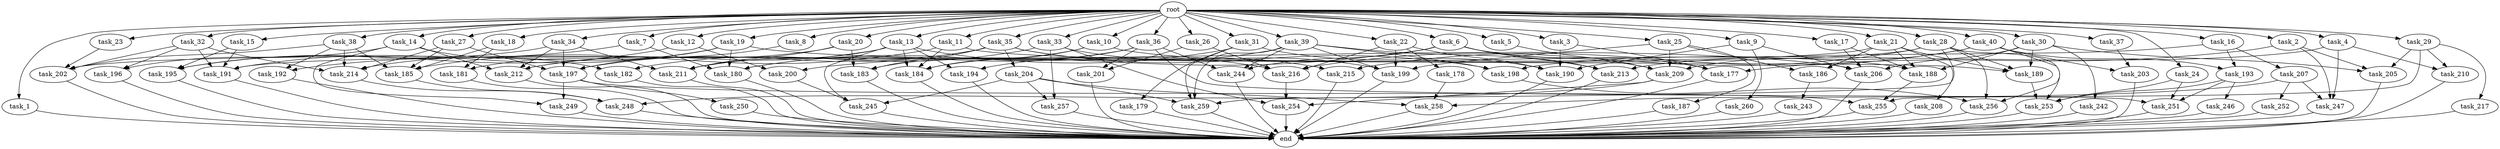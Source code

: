 digraph G {
  root [size="0.000000"];
  task_1 [size="1.024000"];
  task_2 [size="1.024000"];
  task_3 [size="1.024000"];
  task_4 [size="1.024000"];
  task_5 [size="1.024000"];
  task_6 [size="1.024000"];
  task_7 [size="1.024000"];
  task_8 [size="1.024000"];
  task_9 [size="1.024000"];
  task_10 [size="1.024000"];
  task_11 [size="1.024000"];
  task_12 [size="1.024000"];
  task_13 [size="1.024000"];
  task_14 [size="1.024000"];
  task_15 [size="1.024000"];
  task_16 [size="1.024000"];
  task_17 [size="1.024000"];
  task_18 [size="1.024000"];
  task_19 [size="1.024000"];
  task_20 [size="1.024000"];
  task_21 [size="1.024000"];
  task_22 [size="1.024000"];
  task_23 [size="1.024000"];
  task_24 [size="1.024000"];
  task_25 [size="1.024000"];
  task_26 [size="1.024000"];
  task_27 [size="1.024000"];
  task_28 [size="1.024000"];
  task_29 [size="1.024000"];
  task_30 [size="1.024000"];
  task_31 [size="1.024000"];
  task_32 [size="1.024000"];
  task_33 [size="1.024000"];
  task_34 [size="1.024000"];
  task_35 [size="1.024000"];
  task_36 [size="1.024000"];
  task_37 [size="1.024000"];
  task_38 [size="1.024000"];
  task_39 [size="1.024000"];
  task_40 [size="1.024000"];
  task_177 [size="1717986918.400000"];
  task_178 [size="34359738.368000"];
  task_179 [size="137438953.472000"];
  task_180 [size="1348619730.944000"];
  task_181 [size="996432412.672000"];
  task_182 [size="1408749273.088000"];
  task_183 [size="1632087572.480000"];
  task_184 [size="2791728742.400000"];
  task_185 [size="2147483648.000000"];
  task_186 [size="764504178.688000"];
  task_187 [size="549755813.888000"];
  task_188 [size="1288490188.800000"];
  task_189 [size="1116691496.960000"];
  task_190 [size="1030792151.040000"];
  task_191 [size="523986010.112000"];
  task_192 [size="429496729.600000"];
  task_193 [size="523986010.112000"];
  task_194 [size="1717986918.400000"];
  task_195 [size="721554505.728000"];
  task_196 [size="584115552.256000"];
  task_197 [size="2138893713.408000"];
  task_198 [size="2413771620.352000"];
  task_199 [size="2302102470.656000"];
  task_200 [size="1408749273.088000"];
  task_201 [size="1554778161.152000"];
  task_202 [size="936302870.528000"];
  task_203 [size="635655159.808000"];
  task_204 [size="695784701.952000"];
  task_205 [size="1236950581.248000"];
  task_206 [size="901943132.160000"];
  task_207 [size="309237645.312000"];
  task_208 [size="214748364.800000"];
  task_209 [size="2173253451.776000"];
  task_210 [size="1408749273.088000"];
  task_211 [size="1666447310.848000"];
  task_212 [size="1520418422.784000"];
  task_213 [size="2027224563.712000"];
  task_214 [size="1245540515.840000"];
  task_215 [size="910533066.752000"];
  task_216 [size="2138893713.408000"];
  task_217 [size="549755813.888000"];
  task_242 [size="137438953.472000"];
  task_243 [size="309237645.312000"];
  task_244 [size="2576980377.600000"];
  task_245 [size="1829656068.096000"];
  task_246 [size="695784701.952000"];
  task_247 [size="1623497637.888000"];
  task_248 [size="1589137899.520000"];
  task_249 [size="1408749273.088000"];
  task_250 [size="858993459.200000"];
  task_251 [size="1864015806.464000"];
  task_252 [size="214748364.800000"];
  task_253 [size="1589137899.520000"];
  task_254 [size="1382979469.312000"];
  task_255 [size="2267742732.288000"];
  task_256 [size="1185410973.696000"];
  task_257 [size="1279900254.208000"];
  task_258 [size="1056561954.816000"];
  task_259 [size="1967095021.568000"];
  task_260 [size="549755813.888000"];
  end [size="0.000000"];

  root -> task_1 [size="1.000000"];
  root -> task_2 [size="1.000000"];
  root -> task_3 [size="1.000000"];
  root -> task_4 [size="1.000000"];
  root -> task_5 [size="1.000000"];
  root -> task_6 [size="1.000000"];
  root -> task_7 [size="1.000000"];
  root -> task_8 [size="1.000000"];
  root -> task_9 [size="1.000000"];
  root -> task_10 [size="1.000000"];
  root -> task_11 [size="1.000000"];
  root -> task_12 [size="1.000000"];
  root -> task_13 [size="1.000000"];
  root -> task_14 [size="1.000000"];
  root -> task_15 [size="1.000000"];
  root -> task_16 [size="1.000000"];
  root -> task_17 [size="1.000000"];
  root -> task_18 [size="1.000000"];
  root -> task_19 [size="1.000000"];
  root -> task_20 [size="1.000000"];
  root -> task_21 [size="1.000000"];
  root -> task_22 [size="1.000000"];
  root -> task_23 [size="1.000000"];
  root -> task_24 [size="1.000000"];
  root -> task_25 [size="1.000000"];
  root -> task_26 [size="1.000000"];
  root -> task_27 [size="1.000000"];
  root -> task_28 [size="1.000000"];
  root -> task_29 [size="1.000000"];
  root -> task_30 [size="1.000000"];
  root -> task_31 [size="1.000000"];
  root -> task_32 [size="1.000000"];
  root -> task_33 [size="1.000000"];
  root -> task_34 [size="1.000000"];
  root -> task_35 [size="1.000000"];
  root -> task_36 [size="1.000000"];
  root -> task_37 [size="1.000000"];
  root -> task_38 [size="1.000000"];
  root -> task_39 [size="1.000000"];
  root -> task_40 [size="1.000000"];
  task_1 -> end [size="1.000000"];
  task_2 -> task_177 [size="536870912.000000"];
  task_2 -> task_205 [size="536870912.000000"];
  task_2 -> task_247 [size="536870912.000000"];
  task_3 -> task_177 [size="301989888.000000"];
  task_3 -> task_190 [size="301989888.000000"];
  task_4 -> task_198 [size="838860800.000000"];
  task_4 -> task_210 [size="838860800.000000"];
  task_4 -> task_247 [size="838860800.000000"];
  task_5 -> task_209 [size="536870912.000000"];
  task_6 -> task_177 [size="838860800.000000"];
  task_6 -> task_200 [size="838860800.000000"];
  task_6 -> task_209 [size="838860800.000000"];
  task_6 -> task_213 [size="838860800.000000"];
  task_6 -> task_244 [size="838860800.000000"];
  task_7 -> task_180 [size="209715200.000000"];
  task_7 -> task_192 [size="209715200.000000"];
  task_8 -> task_197 [size="536870912.000000"];
  task_9 -> task_190 [size="536870912.000000"];
  task_9 -> task_206 [size="536870912.000000"];
  task_9 -> task_260 [size="536870912.000000"];
  task_10 -> task_183 [size="838860800.000000"];
  task_10 -> task_184 [size="838860800.000000"];
  task_10 -> task_188 [size="838860800.000000"];
  task_11 -> task_184 [size="209715200.000000"];
  task_11 -> task_185 [size="209715200.000000"];
  task_11 -> task_189 [size="209715200.000000"];
  task_12 -> task_195 [size="536870912.000000"];
  task_12 -> task_200 [size="536870912.000000"];
  task_13 -> task_184 [size="838860800.000000"];
  task_13 -> task_194 [size="838860800.000000"];
  task_13 -> task_211 [size="838860800.000000"];
  task_13 -> task_212 [size="838860800.000000"];
  task_13 -> task_216 [size="838860800.000000"];
  task_13 -> task_245 [size="838860800.000000"];
  task_14 -> task_182 [size="536870912.000000"];
  task_14 -> task_196 [size="536870912.000000"];
  task_14 -> task_212 [size="536870912.000000"];
  task_14 -> task_249 [size="536870912.000000"];
  task_15 -> task_191 [size="134217728.000000"];
  task_15 -> task_195 [size="134217728.000000"];
  task_16 -> task_193 [size="301989888.000000"];
  task_16 -> task_207 [size="301989888.000000"];
  task_16 -> task_213 [size="301989888.000000"];
  task_17 -> task_188 [size="75497472.000000"];
  task_17 -> task_206 [size="75497472.000000"];
  task_18 -> task_181 [size="838860800.000000"];
  task_18 -> task_185 [size="838860800.000000"];
  task_19 -> task_180 [size="134217728.000000"];
  task_19 -> task_181 [size="134217728.000000"];
  task_19 -> task_191 [size="134217728.000000"];
  task_19 -> task_206 [size="134217728.000000"];
  task_19 -> task_214 [size="134217728.000000"];
  task_20 -> task_183 [size="75497472.000000"];
  task_20 -> task_211 [size="75497472.000000"];
  task_20 -> task_212 [size="75497472.000000"];
  task_21 -> task_186 [size="209715200.000000"];
  task_21 -> task_188 [size="209715200.000000"];
  task_21 -> task_189 [size="209715200.000000"];
  task_21 -> task_191 [size="209715200.000000"];
  task_21 -> task_208 [size="209715200.000000"];
  task_22 -> task_178 [size="33554432.000000"];
  task_22 -> task_190 [size="33554432.000000"];
  task_22 -> task_199 [size="33554432.000000"];
  task_22 -> task_216 [size="33554432.000000"];
  task_23 -> task_202 [size="134217728.000000"];
  task_24 -> task_251 [size="301989888.000000"];
  task_24 -> task_253 [size="301989888.000000"];
  task_25 -> task_186 [size="536870912.000000"];
  task_25 -> task_187 [size="536870912.000000"];
  task_25 -> task_199 [size="536870912.000000"];
  task_25 -> task_209 [size="536870912.000000"];
  task_26 -> task_201 [size="679477248.000000"];
  task_26 -> task_216 [size="679477248.000000"];
  task_27 -> task_185 [size="838860800.000000"];
  task_27 -> task_197 [size="838860800.000000"];
  task_27 -> task_214 [size="838860800.000000"];
  task_28 -> task_189 [size="536870912.000000"];
  task_28 -> task_202 [size="536870912.000000"];
  task_28 -> task_216 [size="536870912.000000"];
  task_28 -> task_253 [size="536870912.000000"];
  task_28 -> task_256 [size="536870912.000000"];
  task_28 -> task_259 [size="536870912.000000"];
  task_29 -> task_205 [size="536870912.000000"];
  task_29 -> task_210 [size="536870912.000000"];
  task_29 -> task_217 [size="536870912.000000"];
  task_29 -> task_255 [size="536870912.000000"];
  task_30 -> task_188 [size="134217728.000000"];
  task_30 -> task_189 [size="134217728.000000"];
  task_30 -> task_205 [size="134217728.000000"];
  task_30 -> task_206 [size="134217728.000000"];
  task_30 -> task_242 [size="134217728.000000"];
  task_31 -> task_179 [size="134217728.000000"];
  task_31 -> task_180 [size="134217728.000000"];
  task_31 -> task_190 [size="134217728.000000"];
  task_31 -> task_259 [size="134217728.000000"];
  task_32 -> task_191 [size="33554432.000000"];
  task_32 -> task_196 [size="33554432.000000"];
  task_32 -> task_202 [size="33554432.000000"];
  task_32 -> task_214 [size="33554432.000000"];
  task_33 -> task_182 [size="838860800.000000"];
  task_33 -> task_199 [size="838860800.000000"];
  task_33 -> task_254 [size="838860800.000000"];
  task_33 -> task_257 [size="838860800.000000"];
  task_34 -> task_195 [size="33554432.000000"];
  task_34 -> task_197 [size="33554432.000000"];
  task_34 -> task_211 [size="33554432.000000"];
  task_34 -> task_212 [size="33554432.000000"];
  task_35 -> task_183 [size="679477248.000000"];
  task_35 -> task_197 [size="679477248.000000"];
  task_35 -> task_198 [size="679477248.000000"];
  task_35 -> task_204 [size="679477248.000000"];
  task_35 -> task_211 [size="679477248.000000"];
  task_35 -> task_215 [size="679477248.000000"];
  task_36 -> task_180 [size="838860800.000000"];
  task_36 -> task_184 [size="838860800.000000"];
  task_36 -> task_201 [size="838860800.000000"];
  task_36 -> task_244 [size="838860800.000000"];
  task_36 -> task_251 [size="838860800.000000"];
  task_37 -> task_203 [size="411041792.000000"];
  task_38 -> task_185 [size="209715200.000000"];
  task_38 -> task_192 [size="209715200.000000"];
  task_38 -> task_202 [size="209715200.000000"];
  task_38 -> task_214 [size="209715200.000000"];
  task_39 -> task_194 [size="838860800.000000"];
  task_39 -> task_198 [size="838860800.000000"];
  task_39 -> task_199 [size="838860800.000000"];
  task_39 -> task_213 [size="838860800.000000"];
  task_39 -> task_244 [size="838860800.000000"];
  task_39 -> task_259 [size="838860800.000000"];
  task_40 -> task_193 [size="209715200.000000"];
  task_40 -> task_203 [size="209715200.000000"];
  task_40 -> task_209 [size="209715200.000000"];
  task_40 -> task_215 [size="209715200.000000"];
  task_40 -> task_256 [size="209715200.000000"];
  task_177 -> end [size="1.000000"];
  task_178 -> task_258 [size="411041792.000000"];
  task_179 -> end [size="1.000000"];
  task_180 -> end [size="1.000000"];
  task_181 -> end [size="1.000000"];
  task_182 -> end [size="1.000000"];
  task_183 -> end [size="1.000000"];
  task_184 -> end [size="1.000000"];
  task_185 -> task_248 [size="838860800.000000"];
  task_186 -> task_243 [size="301989888.000000"];
  task_187 -> end [size="1.000000"];
  task_188 -> task_255 [size="838860800.000000"];
  task_189 -> task_253 [size="33554432.000000"];
  task_190 -> end [size="1.000000"];
  task_191 -> end [size="1.000000"];
  task_192 -> end [size="1.000000"];
  task_193 -> task_246 [size="679477248.000000"];
  task_193 -> task_251 [size="679477248.000000"];
  task_193 -> task_253 [size="679477248.000000"];
  task_194 -> end [size="1.000000"];
  task_195 -> end [size="1.000000"];
  task_196 -> end [size="1.000000"];
  task_197 -> task_249 [size="838860800.000000"];
  task_197 -> task_250 [size="838860800.000000"];
  task_197 -> task_255 [size="838860800.000000"];
  task_198 -> task_256 [size="411041792.000000"];
  task_199 -> end [size="1.000000"];
  task_200 -> task_245 [size="536870912.000000"];
  task_201 -> end [size="1.000000"];
  task_202 -> end [size="1.000000"];
  task_203 -> end [size="1.000000"];
  task_204 -> task_245 [size="411041792.000000"];
  task_204 -> task_257 [size="411041792.000000"];
  task_204 -> task_258 [size="411041792.000000"];
  task_204 -> task_259 [size="411041792.000000"];
  task_205 -> end [size="1.000000"];
  task_206 -> end [size="1.000000"];
  task_207 -> task_247 [size="209715200.000000"];
  task_207 -> task_252 [size="209715200.000000"];
  task_207 -> task_258 [size="209715200.000000"];
  task_208 -> end [size="1.000000"];
  task_209 -> task_248 [size="301989888.000000"];
  task_209 -> task_254 [size="301989888.000000"];
  task_210 -> end [size="1.000000"];
  task_211 -> end [size="1.000000"];
  task_212 -> end [size="1.000000"];
  task_213 -> end [size="1.000000"];
  task_214 -> task_248 [size="411041792.000000"];
  task_215 -> end [size="1.000000"];
  task_216 -> task_254 [size="209715200.000000"];
  task_217 -> end [size="1.000000"];
  task_242 -> end [size="1.000000"];
  task_243 -> end [size="1.000000"];
  task_244 -> end [size="1.000000"];
  task_245 -> end [size="1.000000"];
  task_246 -> end [size="1.000000"];
  task_247 -> end [size="1.000000"];
  task_248 -> end [size="1.000000"];
  task_249 -> end [size="1.000000"];
  task_250 -> end [size="1.000000"];
  task_251 -> end [size="1.000000"];
  task_252 -> end [size="1.000000"];
  task_253 -> end [size="1.000000"];
  task_254 -> end [size="1.000000"];
  task_255 -> end [size="1.000000"];
  task_256 -> end [size="1.000000"];
  task_257 -> end [size="1.000000"];
  task_258 -> end [size="1.000000"];
  task_259 -> end [size="1.000000"];
  task_260 -> end [size="1.000000"];
}
